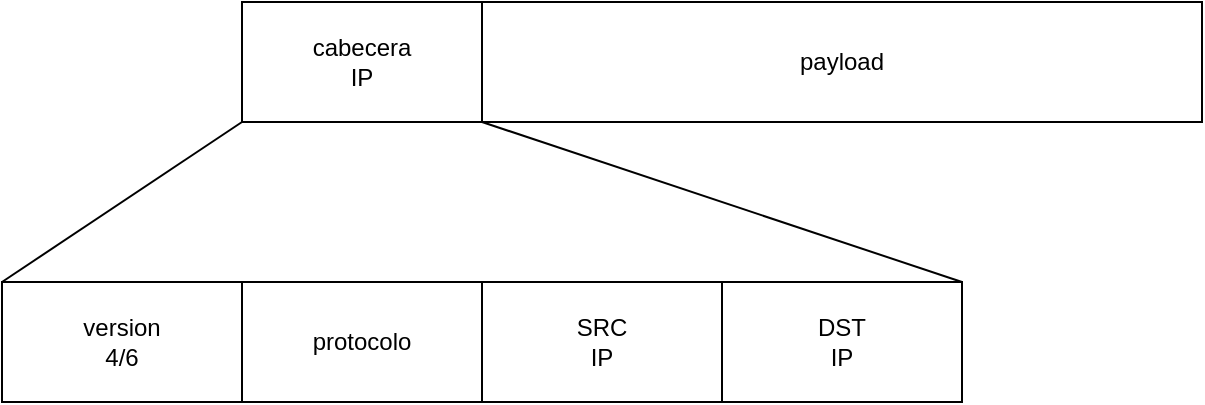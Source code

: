 <mxfile version="28.2.4">
  <diagram name="Page-1" id="MdtQHWE365CePKhpas0K">
    <mxGraphModel dx="466" dy="826" grid="1" gridSize="10" guides="1" tooltips="1" connect="1" arrows="1" fold="1" page="1" pageScale="1" pageWidth="827" pageHeight="1169" math="0" shadow="0">
      <root>
        <mxCell id="0" />
        <mxCell id="1" parent="0" />
        <mxCell id="DRfZeKq4RXIR7uO2mwEg-9" value="" style="group" parent="1" vertex="1" connectable="0">
          <mxGeometry x="114" y="485" width="600" height="200" as="geometry" />
        </mxCell>
        <mxCell id="DRfZeKq4RXIR7uO2mwEg-7" style="edgeStyle=none;curved=1;rounded=0;orthogonalLoop=1;jettySize=auto;html=1;exitX=1;exitY=1;exitDx=0;exitDy=0;fontSize=12;startSize=8;endSize=8;entryX=1;entryY=0;entryDx=0;entryDy=0;endArrow=none;endFill=0;" parent="DRfZeKq4RXIR7uO2mwEg-9" source="qYFslLlZFKgtKI9ZPii0-1" target="DRfZeKq4RXIR7uO2mwEg-6" edge="1">
          <mxGeometry relative="1" as="geometry">
            <mxPoint x="460" y="130" as="targetPoint" />
          </mxGeometry>
        </mxCell>
        <mxCell id="DRfZeKq4RXIR7uO2mwEg-8" style="edgeStyle=none;curved=1;rounded=0;orthogonalLoop=1;jettySize=auto;html=1;exitX=0;exitY=1;exitDx=0;exitDy=0;entryX=0;entryY=0;entryDx=0;entryDy=0;fontSize=12;startSize=8;endSize=8;endArrow=none;endFill=0;" parent="DRfZeKq4RXIR7uO2mwEg-9" source="qYFslLlZFKgtKI9ZPii0-1" target="DRfZeKq4RXIR7uO2mwEg-4" edge="1">
          <mxGeometry relative="1" as="geometry" />
        </mxCell>
        <mxCell id="qYFslLlZFKgtKI9ZPii0-1" value="&lt;div&gt;cabecera&lt;/div&gt;IP" style="rounded=0;whiteSpace=wrap;html=1;" parent="DRfZeKq4RXIR7uO2mwEg-9" vertex="1">
          <mxGeometry x="120" width="120" height="60" as="geometry" />
        </mxCell>
        <mxCell id="DRfZeKq4RXIR7uO2mwEg-1" value="payload" style="rounded=0;whiteSpace=wrap;html=1;fontColor=light-dark(#000000,#FFFF00);" parent="DRfZeKq4RXIR7uO2mwEg-9" vertex="1">
          <mxGeometry x="240" width="360" height="60" as="geometry" />
        </mxCell>
        <mxCell id="DRfZeKq4RXIR7uO2mwEg-3" value="protocolo" style="rounded=0;whiteSpace=wrap;html=1;fontColor=light-dark(#000000,#FF0000);" parent="DRfZeKq4RXIR7uO2mwEg-9" vertex="1">
          <mxGeometry x="120" y="140" width="120" height="60" as="geometry" />
        </mxCell>
        <mxCell id="DRfZeKq4RXIR7uO2mwEg-4" value="&lt;div&gt;version&lt;/div&gt;&lt;div&gt;4/6&lt;/div&gt;" style="rounded=0;whiteSpace=wrap;html=1;fontColor=light-dark(#000000,#00FF00);" parent="DRfZeKq4RXIR7uO2mwEg-9" vertex="1">
          <mxGeometry y="140" width="120" height="60" as="geometry" />
        </mxCell>
        <mxCell id="DRfZeKq4RXIR7uO2mwEg-5" value="&lt;div&gt;SRC&lt;/div&gt;&lt;div&gt;IP&lt;/div&gt;" style="rounded=0;whiteSpace=wrap;html=1;fontColor=light-dark(#000000,#00FFFF);" parent="DRfZeKq4RXIR7uO2mwEg-9" vertex="1">
          <mxGeometry x="240" y="140" width="120" height="60" as="geometry" />
        </mxCell>
        <mxCell id="DRfZeKq4RXIR7uO2mwEg-6" value="&lt;div&gt;DST&lt;/div&gt;&lt;div&gt;IP&lt;/div&gt;" style="rounded=0;whiteSpace=wrap;html=1;fontColor=light-dark(#000000,#FF00FF);" parent="DRfZeKq4RXIR7uO2mwEg-9" vertex="1">
          <mxGeometry x="360" y="140" width="120" height="60" as="geometry" />
        </mxCell>
      </root>
    </mxGraphModel>
  </diagram>
</mxfile>
